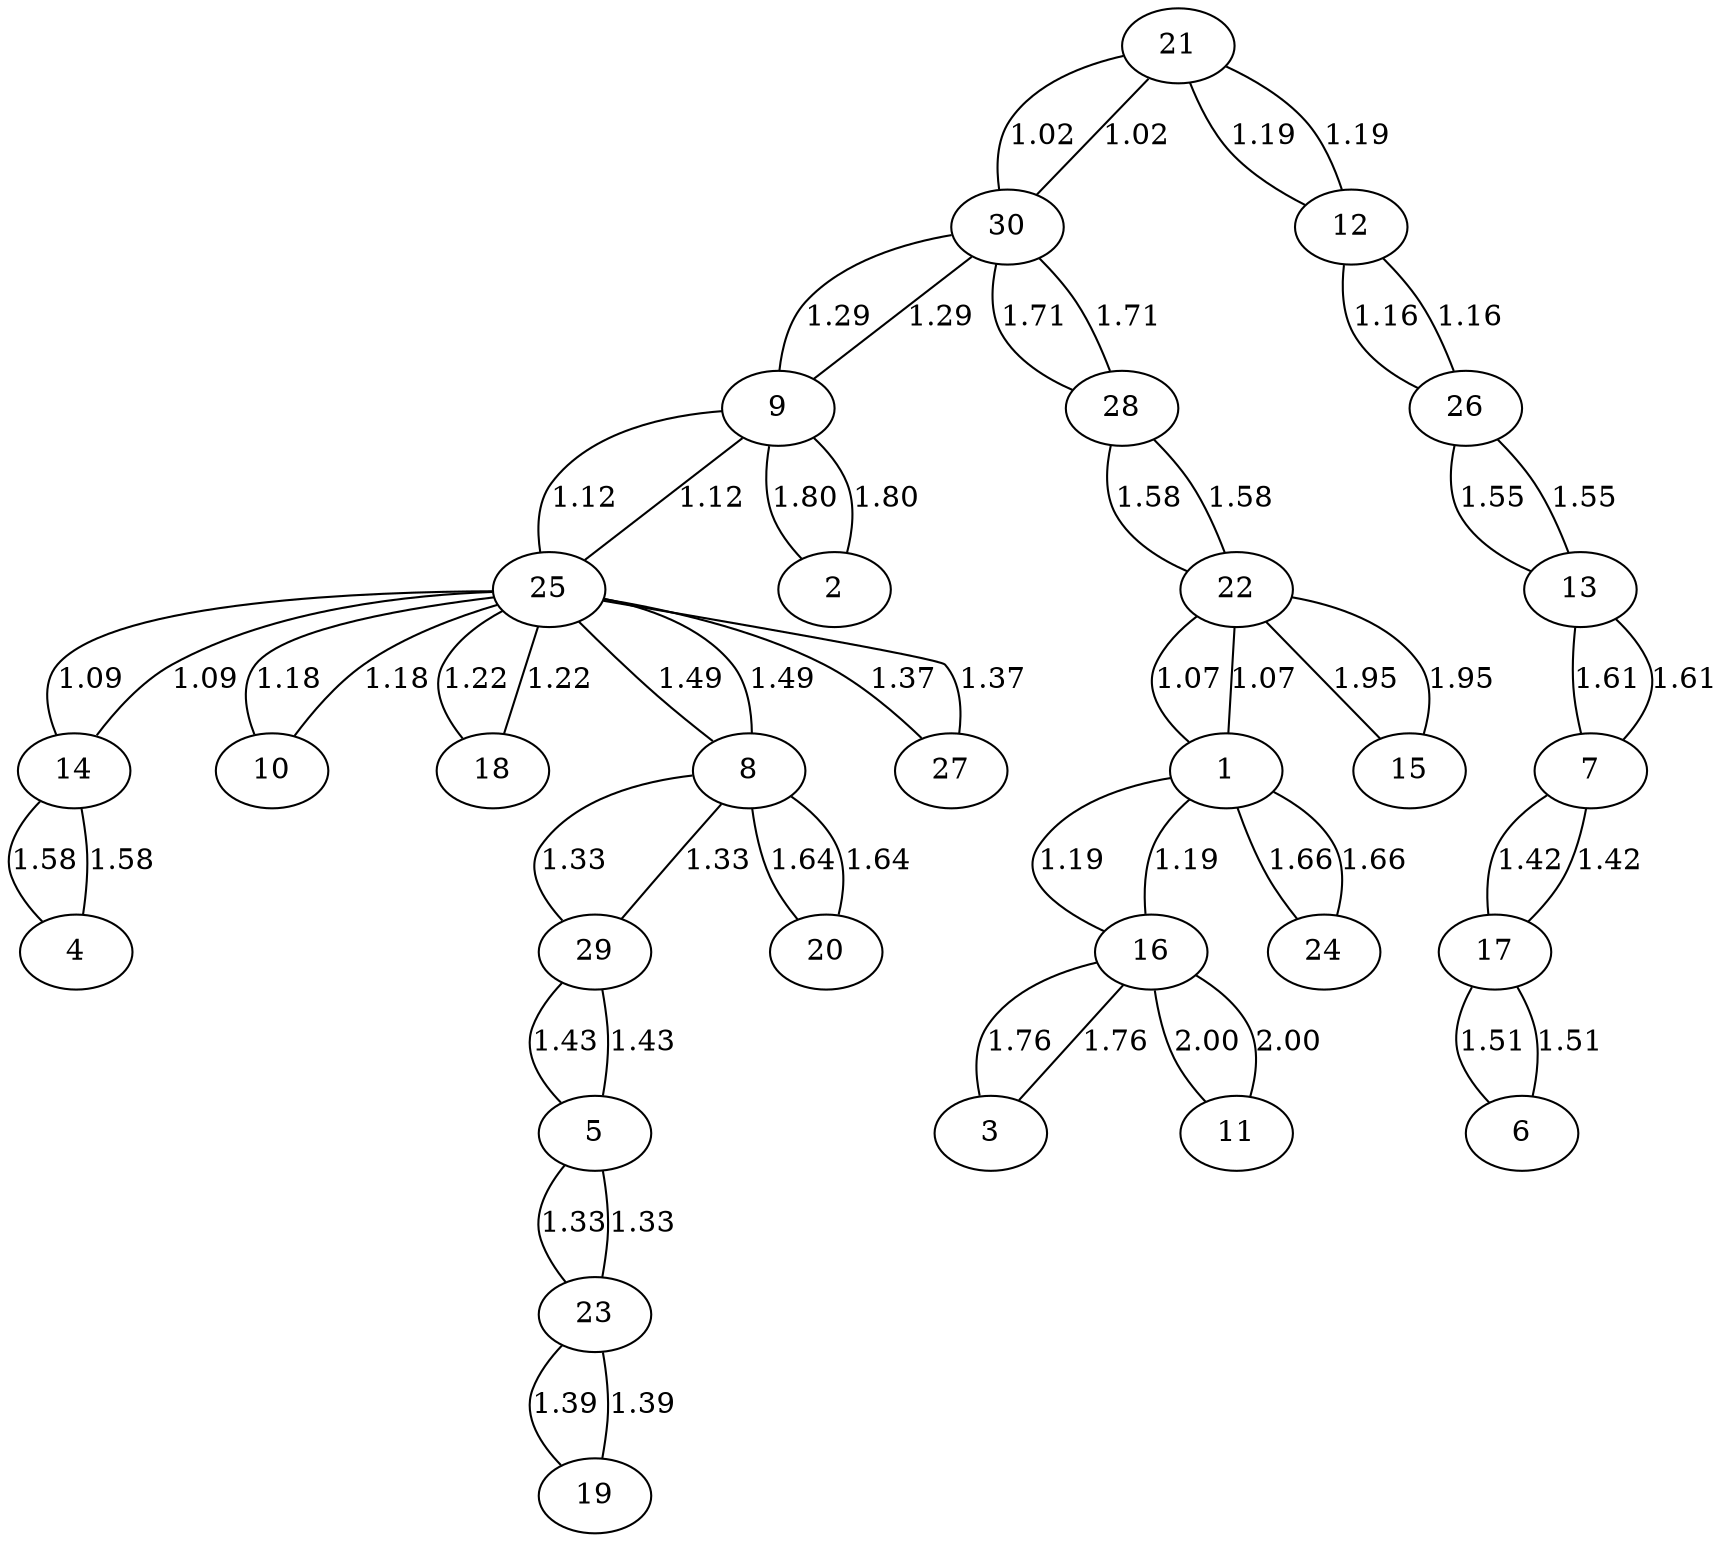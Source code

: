 graph sample {
21 -- 30 [label=1.02];
30 -- 21 [label=1.02];
1 -- 22 [label=1.07];
22 -- 1 [label=1.07];
14 -- 25 [label=1.09];
25 -- 14 [label=1.09];
9 -- 25 [label=1.12];
25 -- 9 [label=1.12];
12 -- 26 [label=1.16];
26 -- 12 [label=1.16];
10 -- 25 [label=1.18];
25 -- 10 [label=1.18];
12 -- 21 [label=1.19];
21 -- 12 [label=1.19];
1 -- 16 [label=1.19];
16 -- 1 [label=1.19];
18 -- 25 [label=1.22];
25 -- 18 [label=1.22];
9 -- 30 [label=1.29];
30 -- 9 [label=1.29];
8 -- 29 [label=1.33];
29 -- 8 [label=1.33];
5 -- 23 [label=1.33];
23 -- 5 [label=1.33];
25 -- 27 [label=1.37];
27 -- 25 [label=1.37];
19 -- 23 [label=1.39];
23 -- 19 [label=1.39];
7 -- 17 [label=1.42];
17 -- 7 [label=1.42];
5 -- 29 [label=1.43];
29 -- 5 [label=1.43];
8 -- 25 [label=1.49];
25 -- 8 [label=1.49];
6 -- 17 [label=1.51];
17 -- 6 [label=1.51];
13 -- 26 [label=1.55];
26 -- 13 [label=1.55];
4 -- 14 [label=1.58];
14 -- 4 [label=1.58];
22 -- 28 [label=1.58];
28 -- 22 [label=1.58];
7 -- 13 [label=1.61];
13 -- 7 [label=1.61];
8 -- 20 [label=1.64];
20 -- 8 [label=1.64];
1 -- 24 [label=1.66];
24 -- 1 [label=1.66];
28 -- 30 [label=1.71];
30 -- 28 [label=1.71];
3 -- 16 [label=1.76];
16 -- 3 [label=1.76];
2 -- 9 [label=1.80];
9 -- 2 [label=1.80];
15 -- 22 [label=1.95];
22 -- 15 [label=1.95];
11 -- 16 [label=2.00];
16 -- 11 [label=2.00];
}